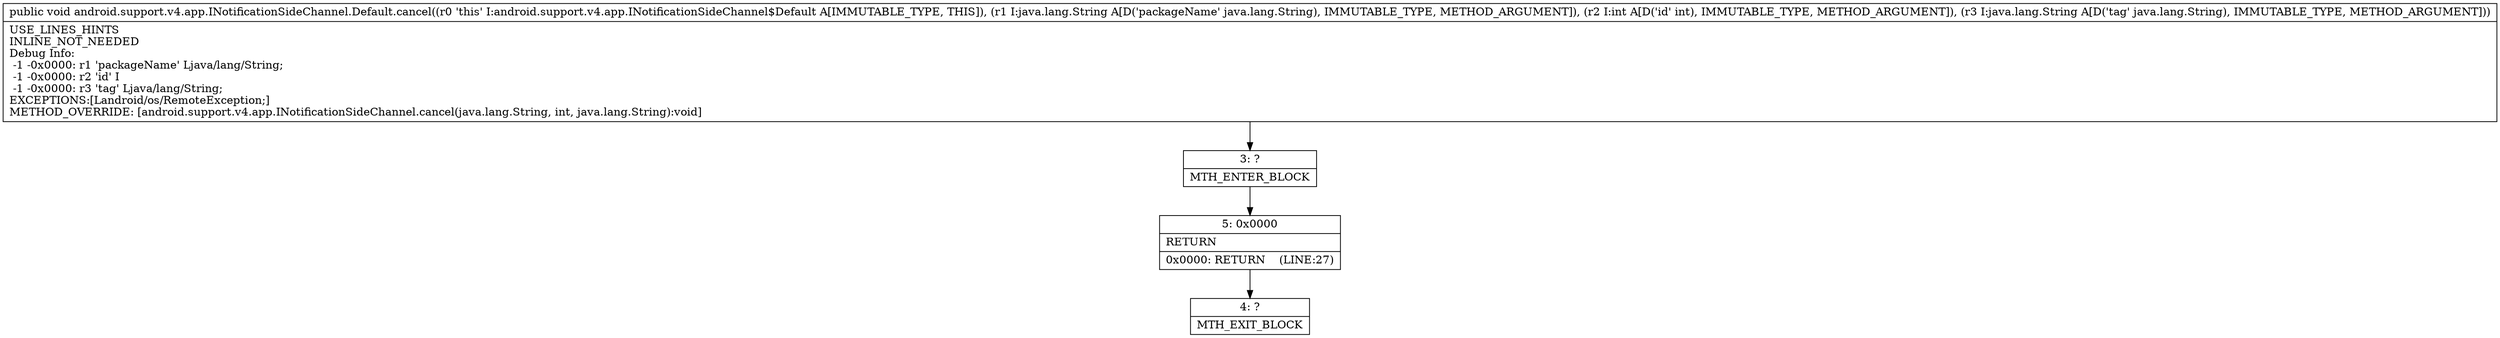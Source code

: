 digraph "CFG forandroid.support.v4.app.INotificationSideChannel.Default.cancel(Ljava\/lang\/String;ILjava\/lang\/String;)V" {
Node_3 [shape=record,label="{3\:\ ?|MTH_ENTER_BLOCK\l}"];
Node_5 [shape=record,label="{5\:\ 0x0000|RETURN\l|0x0000: RETURN    (LINE:27)\l}"];
Node_4 [shape=record,label="{4\:\ ?|MTH_EXIT_BLOCK\l}"];
MethodNode[shape=record,label="{public void android.support.v4.app.INotificationSideChannel.Default.cancel((r0 'this' I:android.support.v4.app.INotificationSideChannel$Default A[IMMUTABLE_TYPE, THIS]), (r1 I:java.lang.String A[D('packageName' java.lang.String), IMMUTABLE_TYPE, METHOD_ARGUMENT]), (r2 I:int A[D('id' int), IMMUTABLE_TYPE, METHOD_ARGUMENT]), (r3 I:java.lang.String A[D('tag' java.lang.String), IMMUTABLE_TYPE, METHOD_ARGUMENT]))  | USE_LINES_HINTS\lINLINE_NOT_NEEDED\lDebug Info:\l  \-1 \-0x0000: r1 'packageName' Ljava\/lang\/String;\l  \-1 \-0x0000: r2 'id' I\l  \-1 \-0x0000: r3 'tag' Ljava\/lang\/String;\lEXCEPTIONS:[Landroid\/os\/RemoteException;]\lMETHOD_OVERRIDE: [android.support.v4.app.INotificationSideChannel.cancel(java.lang.String, int, java.lang.String):void]\l}"];
MethodNode -> Node_3;Node_3 -> Node_5;
Node_5 -> Node_4;
}


